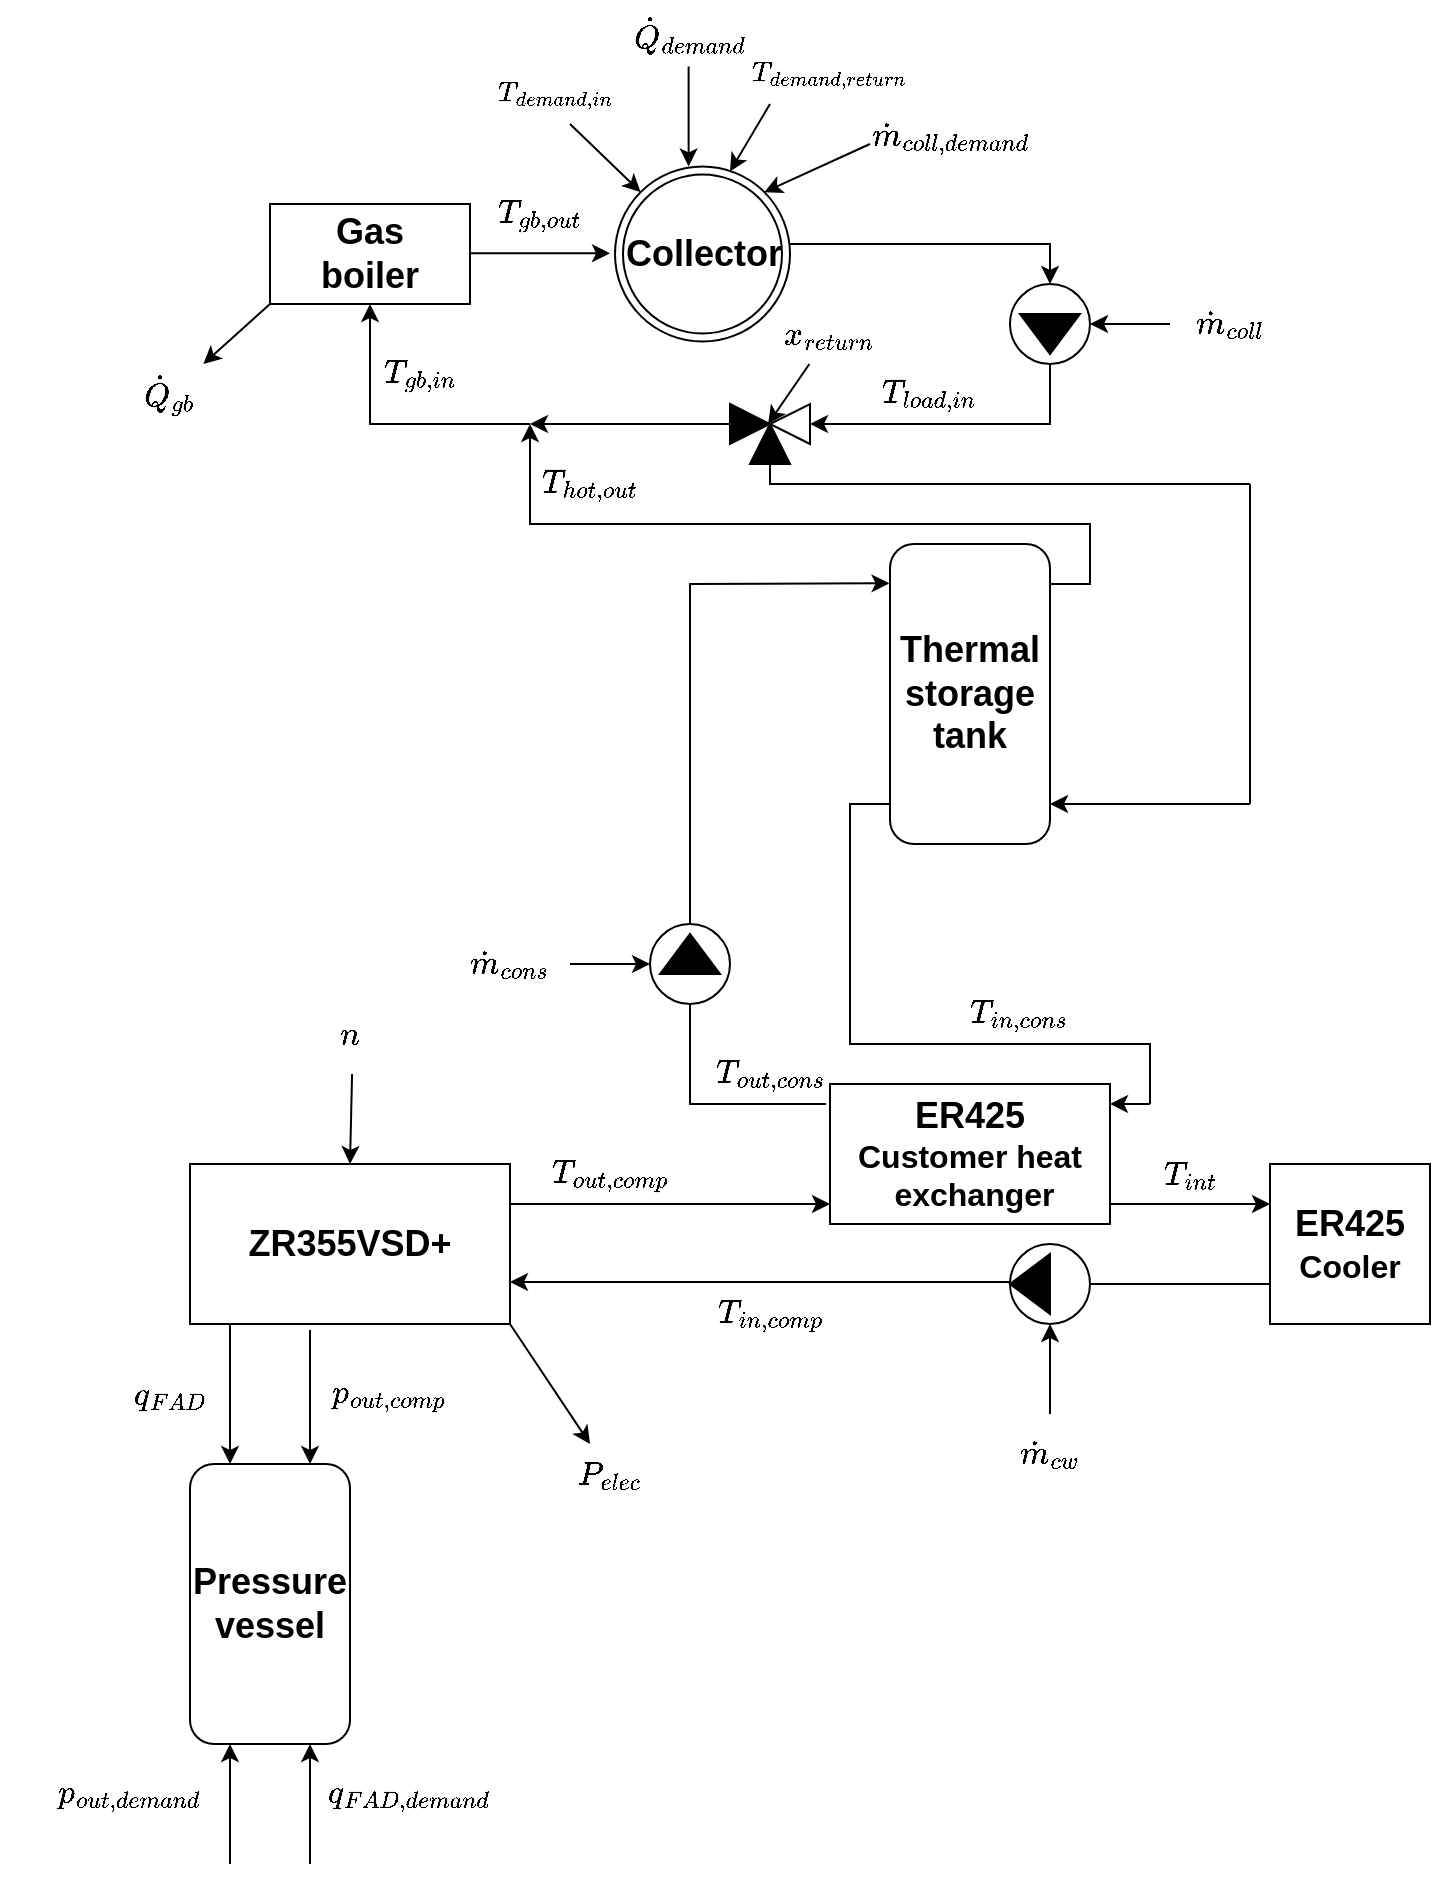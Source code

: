 <mxfile version="24.0.7" type="github">
  <diagram name="Page-1" id="deQQYedTCReJela6KzWR">
    <mxGraphModel dx="1674" dy="772" grid="1" gridSize="10" guides="1" tooltips="1" connect="1" arrows="1" fold="1" page="1" pageScale="1" pageWidth="850" pageHeight="1100" math="1" shadow="0">
      <root>
        <mxCell id="0" />
        <mxCell id="1" parent="0" />
        <mxCell id="N0OhpoiLMUUkGTIo0rU5-2" value="&lt;font style=&quot;font-size: 18px;&quot;&gt;&lt;b&gt;ZR355VSD+&lt;/b&gt;&lt;/font&gt;" style="rounded=0;whiteSpace=wrap;html=1;" parent="1" vertex="1">
          <mxGeometry x="130" y="610" width="160" height="80" as="geometry" />
        </mxCell>
        <mxCell id="N0OhpoiLMUUkGTIo0rU5-5" value="" style="endArrow=classic;html=1;rounded=0;entryX=0.056;entryY=-0.062;entryDx=0;entryDy=0;entryPerimeter=0;" parent="1" edge="1">
          <mxGeometry width="50" height="50" relative="1" as="geometry">
            <mxPoint x="211.04" y="564.96" as="sourcePoint" />
            <mxPoint x="210.0" y="610" as="targetPoint" />
          </mxGeometry>
        </mxCell>
        <mxCell id="N0OhpoiLMUUkGTIo0rU5-7" value="&lt;font style=&quot;font-size: 14px;&quot;&gt;$$n$$&lt;/font&gt;" style="text;html=1;align=center;verticalAlign=middle;whiteSpace=wrap;rounded=0;" parent="1" vertex="1">
          <mxGeometry x="180" y="530" width="60" height="30" as="geometry" />
        </mxCell>
        <mxCell id="N0OhpoiLMUUkGTIo0rU5-9" value="" style="endArrow=classic;html=1;rounded=0;" parent="1" edge="1">
          <mxGeometry width="50" height="50" relative="1" as="geometry">
            <mxPoint x="150" y="690" as="sourcePoint" />
            <mxPoint x="150" y="760" as="targetPoint" />
          </mxGeometry>
        </mxCell>
        <mxCell id="N0OhpoiLMUUkGTIo0rU5-10" value="&lt;font style=&quot;font-size: 14px;&quot;&gt;$$q_{FAD}$$&lt;/font&gt;" style="text;html=1;align=center;verticalAlign=middle;whiteSpace=wrap;rounded=0;" parent="1" vertex="1">
          <mxGeometry x="90" y="710" width="60" height="30" as="geometry" />
        </mxCell>
        <mxCell id="N0OhpoiLMUUkGTIo0rU5-11" value="&lt;font style=&quot;font-size: 18px;&quot;&gt;&lt;b&gt;Pressure vessel&lt;/b&gt;&lt;/font&gt;" style="rounded=1;whiteSpace=wrap;html=1;rotation=0;" parent="1" vertex="1">
          <mxGeometry x="130" y="760" width="80" height="140" as="geometry" />
        </mxCell>
        <mxCell id="N0OhpoiLMUUkGTIo0rU5-12" value="" style="endArrow=classic;html=1;rounded=0;" parent="1" edge="1">
          <mxGeometry width="50" height="50" relative="1" as="geometry">
            <mxPoint x="190" y="960" as="sourcePoint" />
            <mxPoint x="190" y="900" as="targetPoint" />
          </mxGeometry>
        </mxCell>
        <mxCell id="N0OhpoiLMUUkGTIo0rU5-13" value="&lt;font style=&quot;font-size: 14px;&quot;&gt;$$q_{FAD,demand}$$&lt;/font&gt;" style="text;html=1;align=center;verticalAlign=middle;whiteSpace=wrap;rounded=0;" parent="1" vertex="1">
          <mxGeometry x="210" y="910" width="60" height="30" as="geometry" />
        </mxCell>
        <mxCell id="N0OhpoiLMUUkGTIo0rU5-15" value="" style="endArrow=classic;html=1;rounded=0;" parent="1" edge="1">
          <mxGeometry width="50" height="50" relative="1" as="geometry">
            <mxPoint x="150" y="960" as="sourcePoint" />
            <mxPoint x="150" y="900" as="targetPoint" />
          </mxGeometry>
        </mxCell>
        <mxCell id="N0OhpoiLMUUkGTIo0rU5-16" value="&lt;font style=&quot;font-size: 14px;&quot;&gt;$$p_{out,demand}$$&lt;/font&gt;" style="text;html=1;align=center;verticalAlign=middle;whiteSpace=wrap;rounded=0;" parent="1" vertex="1">
          <mxGeometry x="70" y="910" width="60" height="30" as="geometry" />
        </mxCell>
        <mxCell id="N0OhpoiLMUUkGTIo0rU5-17" value="" style="endArrow=classic;html=1;rounded=0;entryX=0.875;entryY=-0.021;entryDx=0;entryDy=0;entryPerimeter=0;" parent="1" edge="1">
          <mxGeometry width="50" height="50" relative="1" as="geometry">
            <mxPoint x="190" y="692.94" as="sourcePoint" />
            <mxPoint x="190" y="760" as="targetPoint" />
          </mxGeometry>
        </mxCell>
        <mxCell id="N0OhpoiLMUUkGTIo0rU5-18" value="&lt;font style=&quot;font-size: 14px;&quot;&gt;$$p_{out,comp}$$&lt;/font&gt;" style="text;html=1;align=center;verticalAlign=middle;whiteSpace=wrap;rounded=0;" parent="1" vertex="1">
          <mxGeometry x="200" y="710" width="60" height="30" as="geometry" />
        </mxCell>
        <mxCell id="N0OhpoiLMUUkGTIo0rU5-19" value="" style="endArrow=classic;html=1;rounded=0;" parent="1" edge="1">
          <mxGeometry width="50" height="50" relative="1" as="geometry">
            <mxPoint x="290" y="690" as="sourcePoint" />
            <mxPoint x="330" y="750" as="targetPoint" />
          </mxGeometry>
        </mxCell>
        <mxCell id="N0OhpoiLMUUkGTIo0rU5-21" value="&lt;font style=&quot;font-size: 14px;&quot;&gt;$$P_{elec}$$&lt;/font&gt;" style="text;html=1;align=center;verticalAlign=middle;whiteSpace=wrap;rounded=0;" parent="1" vertex="1">
          <mxGeometry x="310" y="750" width="60" height="30" as="geometry" />
        </mxCell>
        <mxCell id="N0OhpoiLMUUkGTIo0rU5-22" value="" style="endArrow=classic;html=1;rounded=0;" parent="1" edge="1">
          <mxGeometry width="50" height="50" relative="1" as="geometry">
            <mxPoint x="290" y="630" as="sourcePoint" />
            <mxPoint x="450" y="630" as="targetPoint" />
          </mxGeometry>
        </mxCell>
        <mxCell id="N0OhpoiLMUUkGTIo0rU5-23" value="" style="endArrow=classic;html=1;rounded=0;entryX=1;entryY=0.75;entryDx=0;entryDy=0;" parent="1" edge="1">
          <mxGeometry width="50" height="50" relative="1" as="geometry">
            <mxPoint x="540" y="669" as="sourcePoint" />
            <mxPoint x="290" y="669" as="targetPoint" />
          </mxGeometry>
        </mxCell>
        <mxCell id="N0OhpoiLMUUkGTIo0rU5-24" value="&lt;font style=&quot;font-size: 14px;&quot;&gt;$$T_{in,comp}$$&lt;/font&gt;" style="text;html=1;align=center;verticalAlign=middle;whiteSpace=wrap;rounded=0;" parent="1" vertex="1">
          <mxGeometry x="390" y="670" width="60" height="30" as="geometry" />
        </mxCell>
        <mxCell id="N0OhpoiLMUUkGTIo0rU5-26" value="&lt;font style=&quot;font-size: 14px;&quot;&gt;$$T_{out,comp}$$&lt;/font&gt;" style="text;html=1;align=center;verticalAlign=middle;whiteSpace=wrap;rounded=0;" parent="1" vertex="1">
          <mxGeometry x="310" y="600" width="60" height="30" as="geometry" />
        </mxCell>
        <mxCell id="N0OhpoiLMUUkGTIo0rU5-29" value="" style="endArrow=none;html=1;rounded=0;" parent="1" edge="1">
          <mxGeometry width="50" height="50" relative="1" as="geometry">
            <mxPoint x="450" y="630" as="sourcePoint" />
            <mxPoint x="450" y="630" as="targetPoint" />
          </mxGeometry>
        </mxCell>
        <mxCell id="N0OhpoiLMUUkGTIo0rU5-34" value="&lt;font style=&quot;font-size: 18px;&quot;&gt;&lt;b&gt;ER425&lt;/b&gt;&lt;/font&gt;&lt;div&gt;&lt;font size=&quot;3&quot;&gt;&lt;b&gt;Customer heat&lt;/b&gt;&lt;/font&gt;&lt;/div&gt;&lt;div&gt;&lt;font size=&quot;3&quot;&gt;&lt;b&gt;&amp;nbsp;exchanger&lt;/b&gt;&lt;/font&gt;&lt;/div&gt;" style="rounded=0;whiteSpace=wrap;html=1;" parent="1" vertex="1">
          <mxGeometry x="450" y="570" width="140" height="70" as="geometry" />
        </mxCell>
        <mxCell id="N0OhpoiLMUUkGTIo0rU5-36" value="" style="endArrow=classic;html=1;rounded=0;" parent="1" edge="1">
          <mxGeometry width="50" height="50" relative="1" as="geometry">
            <mxPoint x="590" y="630" as="sourcePoint" />
            <mxPoint x="670" y="630" as="targetPoint" />
          </mxGeometry>
        </mxCell>
        <mxCell id="N0OhpoiLMUUkGTIo0rU5-37" value="&lt;font style=&quot;font-size: 14px;&quot;&gt;$$T_{int}$$&lt;/font&gt;" style="text;html=1;align=center;verticalAlign=middle;whiteSpace=wrap;rounded=0;" parent="1" vertex="1">
          <mxGeometry x="600" y="600" width="60" height="30" as="geometry" />
        </mxCell>
        <mxCell id="N0OhpoiLMUUkGTIo0rU5-40" value="&lt;font style=&quot;font-size: 18px;&quot;&gt;&lt;b&gt;ER425&lt;/b&gt;&lt;/font&gt;&lt;div&gt;&lt;font size=&quot;3&quot;&gt;&lt;b&gt;Cooler&lt;/b&gt;&lt;/font&gt;&lt;/div&gt;" style="whiteSpace=wrap;html=1;aspect=fixed;" parent="1" vertex="1">
          <mxGeometry x="670" y="610" width="80" height="80" as="geometry" />
        </mxCell>
        <mxCell id="N0OhpoiLMUUkGTIo0rU5-41" value="" style="endArrow=classic;html=1;rounded=0;" parent="1" edge="1">
          <mxGeometry width="50" height="50" relative="1" as="geometry">
            <mxPoint x="610" y="580" as="sourcePoint" />
            <mxPoint x="590" y="580" as="targetPoint" />
          </mxGeometry>
        </mxCell>
        <mxCell id="N0OhpoiLMUUkGTIo0rU5-44" value="" style="ellipse;whiteSpace=wrap;html=1;aspect=fixed;" parent="1" vertex="1">
          <mxGeometry x="540" y="650" width="40" height="40" as="geometry" />
        </mxCell>
        <mxCell id="N0OhpoiLMUUkGTIo0rU5-45" value="" style="triangle;whiteSpace=wrap;html=1;rotation=-180;fillColor=#000000;" parent="1" vertex="1">
          <mxGeometry x="540" y="655" width="20" height="30" as="geometry" />
        </mxCell>
        <mxCell id="N0OhpoiLMUUkGTIo0rU5-47" value="" style="endArrow=none;html=1;rounded=0;entryX=0;entryY=0.75;entryDx=0;entryDy=0;" parent="1" target="N0OhpoiLMUUkGTIo0rU5-40" edge="1">
          <mxGeometry width="50" height="50" relative="1" as="geometry">
            <mxPoint x="580" y="670" as="sourcePoint" />
            <mxPoint x="630" y="620" as="targetPoint" />
          </mxGeometry>
        </mxCell>
        <mxCell id="N0OhpoiLMUUkGTIo0rU5-49" value="" style="endArrow=none;html=1;rounded=0;exitX=-0.014;exitY=0.143;exitDx=0;exitDy=0;exitPerimeter=0;" parent="1" source="N0OhpoiLMUUkGTIo0rU5-34" edge="1">
          <mxGeometry width="50" height="50" relative="1" as="geometry">
            <mxPoint x="430" y="580.01" as="sourcePoint" />
            <mxPoint x="380" y="530" as="targetPoint" />
            <Array as="points">
              <mxPoint x="380" y="580" />
            </Array>
          </mxGeometry>
        </mxCell>
        <mxCell id="N0OhpoiLMUUkGTIo0rU5-50" value="" style="ellipse;whiteSpace=wrap;html=1;aspect=fixed;" parent="1" vertex="1">
          <mxGeometry x="360" y="490" width="40" height="40" as="geometry" />
        </mxCell>
        <mxCell id="N0OhpoiLMUUkGTIo0rU5-51" value="" style="triangle;whiteSpace=wrap;html=1;rotation=-90;fillColor=#000000;" parent="1" vertex="1">
          <mxGeometry x="370" y="490" width="20" height="30" as="geometry" />
        </mxCell>
        <mxCell id="N0OhpoiLMUUkGTIo0rU5-52" value="" style="endArrow=classic;html=1;rounded=0;entryX=-0.003;entryY=0.131;entryDx=0;entryDy=0;entryPerimeter=0;" parent="1" target="N0OhpoiLMUUkGTIo0rU5-53" edge="1">
          <mxGeometry width="50" height="50" relative="1" as="geometry">
            <mxPoint x="380" y="490" as="sourcePoint" />
            <mxPoint x="477" y="431" as="targetPoint" />
            <Array as="points">
              <mxPoint x="380" y="432" />
              <mxPoint x="380" y="320" />
            </Array>
          </mxGeometry>
        </mxCell>
        <mxCell id="N0OhpoiLMUUkGTIo0rU5-53" value="&lt;b&gt;&lt;font style=&quot;font-size: 18px;&quot;&gt;Thermal storage tank&lt;/font&gt;&lt;/b&gt;" style="rounded=1;whiteSpace=wrap;html=1;rotation=0;" parent="1" vertex="1">
          <mxGeometry x="480" y="300" width="80" height="150" as="geometry" />
        </mxCell>
        <mxCell id="N0OhpoiLMUUkGTIo0rU5-55" value="" style="endArrow=none;html=1;rounded=0;" parent="1" edge="1">
          <mxGeometry width="50" height="50" relative="1" as="geometry">
            <mxPoint x="480" y="430" as="sourcePoint" />
            <mxPoint x="610" y="580" as="targetPoint" />
            <Array as="points">
              <mxPoint x="460" y="430" />
              <mxPoint x="460" y="480" />
              <mxPoint x="460" y="550" />
              <mxPoint x="610" y="550" />
            </Array>
          </mxGeometry>
        </mxCell>
        <mxCell id="N0OhpoiLMUUkGTIo0rU5-56" value="" style="endArrow=classic;html=1;rounded=0;entryX=0.056;entryY=-0.062;entryDx=0;entryDy=0;entryPerimeter=0;" parent="1" edge="1">
          <mxGeometry width="50" height="50" relative="1" as="geometry">
            <mxPoint x="560" y="734.96" as="sourcePoint" />
            <mxPoint x="560" y="690" as="targetPoint" />
          </mxGeometry>
        </mxCell>
        <mxCell id="N0OhpoiLMUUkGTIo0rU5-57" value="&lt;font style=&quot;font-size: 14px;&quot;&gt;$$\dot m_{cw}$$&lt;/font&gt;" style="text;html=1;align=center;verticalAlign=middle;whiteSpace=wrap;rounded=0;" parent="1" vertex="1">
          <mxGeometry x="530" y="740" width="60" height="30" as="geometry" />
        </mxCell>
        <mxCell id="N0OhpoiLMUUkGTIo0rU5-58" value="" style="endArrow=classic;html=1;rounded=0;" parent="1" edge="1">
          <mxGeometry width="50" height="50" relative="1" as="geometry">
            <mxPoint x="320" y="510" as="sourcePoint" />
            <mxPoint x="360" y="510" as="targetPoint" />
          </mxGeometry>
        </mxCell>
        <mxCell id="N0OhpoiLMUUkGTIo0rU5-59" value="&lt;font style=&quot;font-size: 14px;&quot;&gt;$$\dot m_{cons}$$&lt;/font&gt;" style="text;html=1;align=center;verticalAlign=middle;whiteSpace=wrap;rounded=0;" parent="1" vertex="1">
          <mxGeometry x="260" y="495" width="60" height="30" as="geometry" />
        </mxCell>
        <mxCell id="N0OhpoiLMUUkGTIo0rU5-60" value="&lt;font style=&quot;font-size: 14px;&quot;&gt;$$T_{out,cons}$$&lt;/font&gt;" style="text;html=1;align=center;verticalAlign=middle;whiteSpace=wrap;rounded=0;" parent="1" vertex="1">
          <mxGeometry x="390" y="550" width="60" height="30" as="geometry" />
        </mxCell>
        <mxCell id="N0OhpoiLMUUkGTIo0rU5-63" value="&lt;font style=&quot;font-size: 14px;&quot;&gt;$$T_{in,cons}$$&lt;/font&gt;" style="text;html=1;align=center;verticalAlign=middle;whiteSpace=wrap;rounded=0;" parent="1" vertex="1">
          <mxGeometry x="515" y="520" width="60" height="30" as="geometry" />
        </mxCell>
        <mxCell id="N0OhpoiLMUUkGTIo0rU5-139" value="" style="endArrow=classic;html=1;rounded=0;" parent="1" edge="1">
          <mxGeometry width="50" height="50" relative="1" as="geometry">
            <mxPoint x="660" y="430" as="sourcePoint" />
            <mxPoint x="560" y="430" as="targetPoint" />
          </mxGeometry>
        </mxCell>
        <mxCell id="N0OhpoiLMUUkGTIo0rU5-141" value="" style="endArrow=none;html=1;rounded=0;" parent="1" edge="1">
          <mxGeometry width="50" height="50" relative="1" as="geometry">
            <mxPoint x="660" y="430" as="sourcePoint" />
            <mxPoint x="660" y="270" as="targetPoint" />
          </mxGeometry>
        </mxCell>
        <mxCell id="N0OhpoiLMUUkGTIo0rU5-144" value="" style="triangle;whiteSpace=wrap;html=1;rotation=-90;fillColor=#000000;" parent="1" vertex="1">
          <mxGeometry x="410" y="240" width="20" height="20" as="geometry" />
        </mxCell>
        <mxCell id="N0OhpoiLMUUkGTIo0rU5-145" value="" style="triangle;whiteSpace=wrap;html=1;rotation=-180;" parent="1" vertex="1">
          <mxGeometry x="420" y="230" width="20" height="20" as="geometry" />
        </mxCell>
        <mxCell id="N0OhpoiLMUUkGTIo0rU5-146" value="" style="triangle;whiteSpace=wrap;html=1;rotation=0;fillColor=#000000;" parent="1" vertex="1">
          <mxGeometry x="400" y="230" width="20" height="20" as="geometry" />
        </mxCell>
        <mxCell id="N0OhpoiLMUUkGTIo0rU5-148" value="" style="endArrow=classic;html=1;rounded=0;" parent="1" edge="1">
          <mxGeometry width="50" height="50" relative="1" as="geometry">
            <mxPoint x="260" y="240" as="sourcePoint" />
            <mxPoint x="220" y="180" as="targetPoint" />
            <Array as="points">
              <mxPoint x="220" y="240" />
            </Array>
          </mxGeometry>
        </mxCell>
        <mxCell id="N0OhpoiLMUUkGTIo0rU5-149" value="" style="rounded=0;whiteSpace=wrap;html=1;" parent="1" vertex="1">
          <mxGeometry x="170" y="130" width="100" height="50" as="geometry" />
        </mxCell>
        <mxCell id="N0OhpoiLMUUkGTIo0rU5-150" value="&lt;font style=&quot;font-size: 18px;&quot;&gt;&lt;b&gt;Gas boiler&lt;/b&gt;&lt;/font&gt;" style="text;html=1;align=center;verticalAlign=middle;whiteSpace=wrap;rounded=0;" parent="1" vertex="1">
          <mxGeometry x="190" y="140" width="60" height="30" as="geometry" />
        </mxCell>
        <mxCell id="N0OhpoiLMUUkGTIo0rU5-151" value="" style="endArrow=classic;html=1;rounded=0;" parent="1" edge="1">
          <mxGeometry width="50" height="50" relative="1" as="geometry">
            <mxPoint x="270" y="154.66" as="sourcePoint" />
            <mxPoint x="340" y="154.66" as="targetPoint" />
          </mxGeometry>
        </mxCell>
        <mxCell id="N0OhpoiLMUUkGTIo0rU5-152" value="&lt;font style=&quot;font-size: 18px;&quot;&gt;&lt;b&gt;Collector&lt;/b&gt;&lt;/font&gt;" style="ellipse;shape=doubleEllipse;whiteSpace=wrap;html=1;aspect=fixed;" parent="1" vertex="1">
          <mxGeometry x="342.5" y="111.25" width="87.5" height="87.5" as="geometry" />
        </mxCell>
        <mxCell id="N0OhpoiLMUUkGTIo0rU5-153" value="" style="endArrow=classic;html=1;rounded=0;" parent="1" source="N0OhpoiLMUUkGTIo0rU5-155" edge="1">
          <mxGeometry width="50" height="50" relative="1" as="geometry">
            <mxPoint x="170" y="180" as="sourcePoint" />
            <mxPoint x="130" y="210" as="targetPoint" />
          </mxGeometry>
        </mxCell>
        <mxCell id="N0OhpoiLMUUkGTIo0rU5-154" value="" style="endArrow=classic;html=1;rounded=0;" parent="1" target="N0OhpoiLMUUkGTIo0rU5-155" edge="1">
          <mxGeometry width="50" height="50" relative="1" as="geometry">
            <mxPoint x="170" y="180" as="sourcePoint" />
            <mxPoint x="130" y="210" as="targetPoint" />
          </mxGeometry>
        </mxCell>
        <mxCell id="N0OhpoiLMUUkGTIo0rU5-155" value="&lt;font style=&quot;font-size: 14px;&quot;&gt;&lt;b style=&quot;&quot;&gt;$$\dot Q_{gb}$$&lt;/b&gt;&lt;/font&gt;" style="text;html=1;align=center;verticalAlign=middle;whiteSpace=wrap;rounded=0;" parent="1" vertex="1">
          <mxGeometry x="90" y="210" width="60" height="30" as="geometry" />
        </mxCell>
        <mxCell id="N0OhpoiLMUUkGTIo0rU5-156" value="" style="ellipse;whiteSpace=wrap;html=1;aspect=fixed;" parent="1" vertex="1">
          <mxGeometry x="540" y="170" width="40" height="40" as="geometry" />
        </mxCell>
        <mxCell id="N0OhpoiLMUUkGTIo0rU5-157" value="" style="endArrow=classic;html=1;rounded=0;entryX=0.5;entryY=0;entryDx=0;entryDy=0;" parent="1" target="N0OhpoiLMUUkGTIo0rU5-156" edge="1">
          <mxGeometry width="50" height="50" relative="1" as="geometry">
            <mxPoint x="430" y="150" as="sourcePoint" />
            <mxPoint x="580" y="150" as="targetPoint" />
            <Array as="points">
              <mxPoint x="560" y="150" />
            </Array>
          </mxGeometry>
        </mxCell>
        <mxCell id="N0OhpoiLMUUkGTIo0rU5-158" value="" style="endArrow=classic;html=1;rounded=0;entryX=0;entryY=0.5;entryDx=0;entryDy=0;exitX=0.5;exitY=1;exitDx=0;exitDy=0;" parent="1" source="N0OhpoiLMUUkGTIo0rU5-156" target="N0OhpoiLMUUkGTIo0rU5-145" edge="1">
          <mxGeometry width="50" height="50" relative="1" as="geometry">
            <mxPoint x="580" y="210" as="sourcePoint" />
            <mxPoint x="630" y="160" as="targetPoint" />
            <Array as="points">
              <mxPoint x="560" y="230" />
              <mxPoint x="560" y="240" />
            </Array>
          </mxGeometry>
        </mxCell>
        <mxCell id="N0OhpoiLMUUkGTIo0rU5-159" value="" style="endArrow=classic;html=1;rounded=0;" parent="1" edge="1">
          <mxGeometry width="50" height="50" relative="1" as="geometry">
            <mxPoint x="379.31" y="61.25" as="sourcePoint" />
            <mxPoint x="379.31" y="111.25" as="targetPoint" />
          </mxGeometry>
        </mxCell>
        <mxCell id="N0OhpoiLMUUkGTIo0rU5-160" value="&lt;font style=&quot;font-size: 14px;&quot;&gt;&lt;b style=&quot;&quot;&gt;$$\dot Q_{demand}$$&lt;/b&gt;&lt;/font&gt;" style="text;html=1;align=center;verticalAlign=middle;whiteSpace=wrap;rounded=0;" parent="1" vertex="1">
          <mxGeometry x="350" y="30" width="60" height="30" as="geometry" />
        </mxCell>
        <mxCell id="N0OhpoiLMUUkGTIo0rU5-161" value="" style="triangle;whiteSpace=wrap;html=1;rotation=90;fillColor=#000000;" parent="1" vertex="1">
          <mxGeometry x="550" y="180" width="20" height="30" as="geometry" />
        </mxCell>
        <mxCell id="N0OhpoiLMUUkGTIo0rU5-162" value="" style="endArrow=classic;html=1;rounded=0;" parent="1" edge="1">
          <mxGeometry width="50" height="50" relative="1" as="geometry">
            <mxPoint x="620" y="190" as="sourcePoint" />
            <mxPoint x="580" y="190" as="targetPoint" />
          </mxGeometry>
        </mxCell>
        <mxCell id="N0OhpoiLMUUkGTIo0rU5-163" value="" style="endArrow=classic;html=1;rounded=0;" parent="1" source="N0OhpoiLMUUkGTIo0rU5-164" edge="1">
          <mxGeometry width="50" height="50" relative="1" as="geometry">
            <mxPoint x="440" y="200" as="sourcePoint" />
            <mxPoint x="419.06" y="240" as="targetPoint" />
          </mxGeometry>
        </mxCell>
        <mxCell id="N0OhpoiLMUUkGTIo0rU5-164" value="&lt;font style=&quot;font-size: 14px;&quot;&gt;$$x_{return}$$&lt;/font&gt;" style="text;html=1;align=center;verticalAlign=middle;whiteSpace=wrap;rounded=0;" parent="1" vertex="1">
          <mxGeometry x="420" y="180" width="60" height="30" as="geometry" />
        </mxCell>
        <mxCell id="N0OhpoiLMUUkGTIo0rU5-165" value="&lt;font style=&quot;font-size: 14px;&quot;&gt;$$T_{load,in}$$&lt;/font&gt;" style="text;html=1;align=center;verticalAlign=middle;whiteSpace=wrap;rounded=0;" parent="1" vertex="1">
          <mxGeometry x="470" y="210" width="60" height="30" as="geometry" />
        </mxCell>
        <mxCell id="N0OhpoiLMUUkGTIo0rU5-166" value="&lt;font style=&quot;font-size: 14px;&quot;&gt;$$T_{gb,in}$$&lt;/font&gt;" style="text;html=1;align=center;verticalAlign=middle;whiteSpace=wrap;rounded=0;" parent="1" vertex="1">
          <mxGeometry x="215" y="200" width="60" height="30" as="geometry" />
        </mxCell>
        <mxCell id="N0OhpoiLMUUkGTIo0rU5-167" value="&lt;font style=&quot;font-size: 14px;&quot;&gt;$$T_{gb,out}$$&lt;/font&gt;" style="text;html=1;align=center;verticalAlign=middle;whiteSpace=wrap;rounded=0;" parent="1" vertex="1">
          <mxGeometry x="275" y="120" width="60" height="30" as="geometry" />
        </mxCell>
        <mxCell id="N0OhpoiLMUUkGTIo0rU5-168" value="" style="endArrow=classic;html=1;rounded=0;exitX=0;exitY=1;exitDx=0;exitDy=0;" parent="1" source="N0OhpoiLMUUkGTIo0rU5-171" edge="1">
          <mxGeometry width="50" height="50" relative="1" as="geometry">
            <mxPoint x="433.15" y="80" as="sourcePoint" />
            <mxPoint x="400.002" y="113.733" as="targetPoint" />
            <Array as="points" />
          </mxGeometry>
        </mxCell>
        <mxCell id="N0OhpoiLMUUkGTIo0rU5-169" value="" style="endArrow=classic;html=1;rounded=0;entryX=0;entryY=0;entryDx=0;entryDy=0;" parent="1" target="N0OhpoiLMUUkGTIo0rU5-152" edge="1">
          <mxGeometry width="50" height="50" relative="1" as="geometry">
            <mxPoint x="320" y="90" as="sourcePoint" />
            <mxPoint x="356.254" y="120.004" as="targetPoint" />
          </mxGeometry>
        </mxCell>
        <mxCell id="N0OhpoiLMUUkGTIo0rU5-170" value="$$T_{demand,in}$$" style="text;html=1;align=center;verticalAlign=middle;whiteSpace=wrap;rounded=0;" parent="1" vertex="1">
          <mxGeometry x="282.5" y="60" width="60" height="30" as="geometry" />
        </mxCell>
        <mxCell id="N0OhpoiLMUUkGTIo0rU5-171" value="$$T_{demand,return}$$" style="text;html=1;align=center;verticalAlign=middle;whiteSpace=wrap;rounded=0;" parent="1" vertex="1">
          <mxGeometry x="420" y="50" width="60" height="30" as="geometry" />
        </mxCell>
        <mxCell id="N0OhpoiLMUUkGTIo0rU5-172" value="" style="endArrow=classic;html=1;rounded=0;entryX=1;entryY=0;entryDx=0;entryDy=0;" parent="1" target="N0OhpoiLMUUkGTIo0rU5-152" edge="1">
          <mxGeometry width="50" height="50" relative="1" as="geometry">
            <mxPoint x="470" y="100" as="sourcePoint" />
            <mxPoint x="550" y="70" as="targetPoint" />
          </mxGeometry>
        </mxCell>
        <mxCell id="N0OhpoiLMUUkGTIo0rU5-173" value="&lt;font style=&quot;font-size: 14px;&quot;&gt;$$\dot m_{coll,demand}$$&lt;/font&gt;" style="text;html=1;align=center;verticalAlign=middle;whiteSpace=wrap;rounded=0;" parent="1" vertex="1">
          <mxGeometry x="480" y="81.25" width="60" height="30" as="geometry" />
        </mxCell>
        <mxCell id="N0OhpoiLMUUkGTIo0rU5-174" value="" style="endArrow=none;html=1;rounded=0;exitX=0;exitY=0.5;exitDx=0;exitDy=0;" parent="1" edge="1">
          <mxGeometry width="50" height="50" relative="1" as="geometry">
            <mxPoint x="420.0" y="250.0" as="sourcePoint" />
            <mxPoint x="660" y="270" as="targetPoint" />
            <Array as="points">
              <mxPoint x="420" y="270" />
              <mxPoint x="600" y="270" />
            </Array>
          </mxGeometry>
        </mxCell>
        <mxCell id="N0OhpoiLMUUkGTIo0rU5-177" value="&lt;font style=&quot;font-size: 14px;&quot;&gt;$$\dot m_{coll}$$&lt;/font&gt;" style="text;html=1;align=center;verticalAlign=middle;whiteSpace=wrap;rounded=0;" parent="1" vertex="1">
          <mxGeometry x="620" y="175" width="60" height="30" as="geometry" />
        </mxCell>
        <mxCell id="N0OhpoiLMUUkGTIo0rU5-179" value="" style="endArrow=classic;html=1;rounded=0;" parent="1" edge="1">
          <mxGeometry width="50" height="50" relative="1" as="geometry">
            <mxPoint x="560" y="320" as="sourcePoint" />
            <mxPoint x="300" y="240" as="targetPoint" />
            <Array as="points">
              <mxPoint x="580" y="320" />
              <mxPoint x="580" y="290" />
              <mxPoint x="300" y="290" />
            </Array>
          </mxGeometry>
        </mxCell>
        <mxCell id="N0OhpoiLMUUkGTIo0rU5-180" value="" style="endArrow=classic;html=1;rounded=0;" parent="1" edge="1">
          <mxGeometry width="50" height="50" relative="1" as="geometry">
            <mxPoint x="400" y="240" as="sourcePoint" />
            <mxPoint x="300" y="240" as="targetPoint" />
          </mxGeometry>
        </mxCell>
        <mxCell id="N0OhpoiLMUUkGTIo0rU5-181" value="" style="endArrow=none;html=1;rounded=0;" parent="1" edge="1">
          <mxGeometry width="50" height="50" relative="1" as="geometry">
            <mxPoint x="260" y="240" as="sourcePoint" />
            <mxPoint x="300" y="240" as="targetPoint" />
          </mxGeometry>
        </mxCell>
        <mxCell id="N0OhpoiLMUUkGTIo0rU5-182" value="&lt;font style=&quot;font-size: 14px;&quot;&gt;$$T_{hot,out}$$&lt;/font&gt;" style="text;html=1;align=center;verticalAlign=middle;whiteSpace=wrap;rounded=0;" parent="1" vertex="1">
          <mxGeometry x="300" y="250" width="60" height="40" as="geometry" />
        </mxCell>
      </root>
    </mxGraphModel>
  </diagram>
</mxfile>
